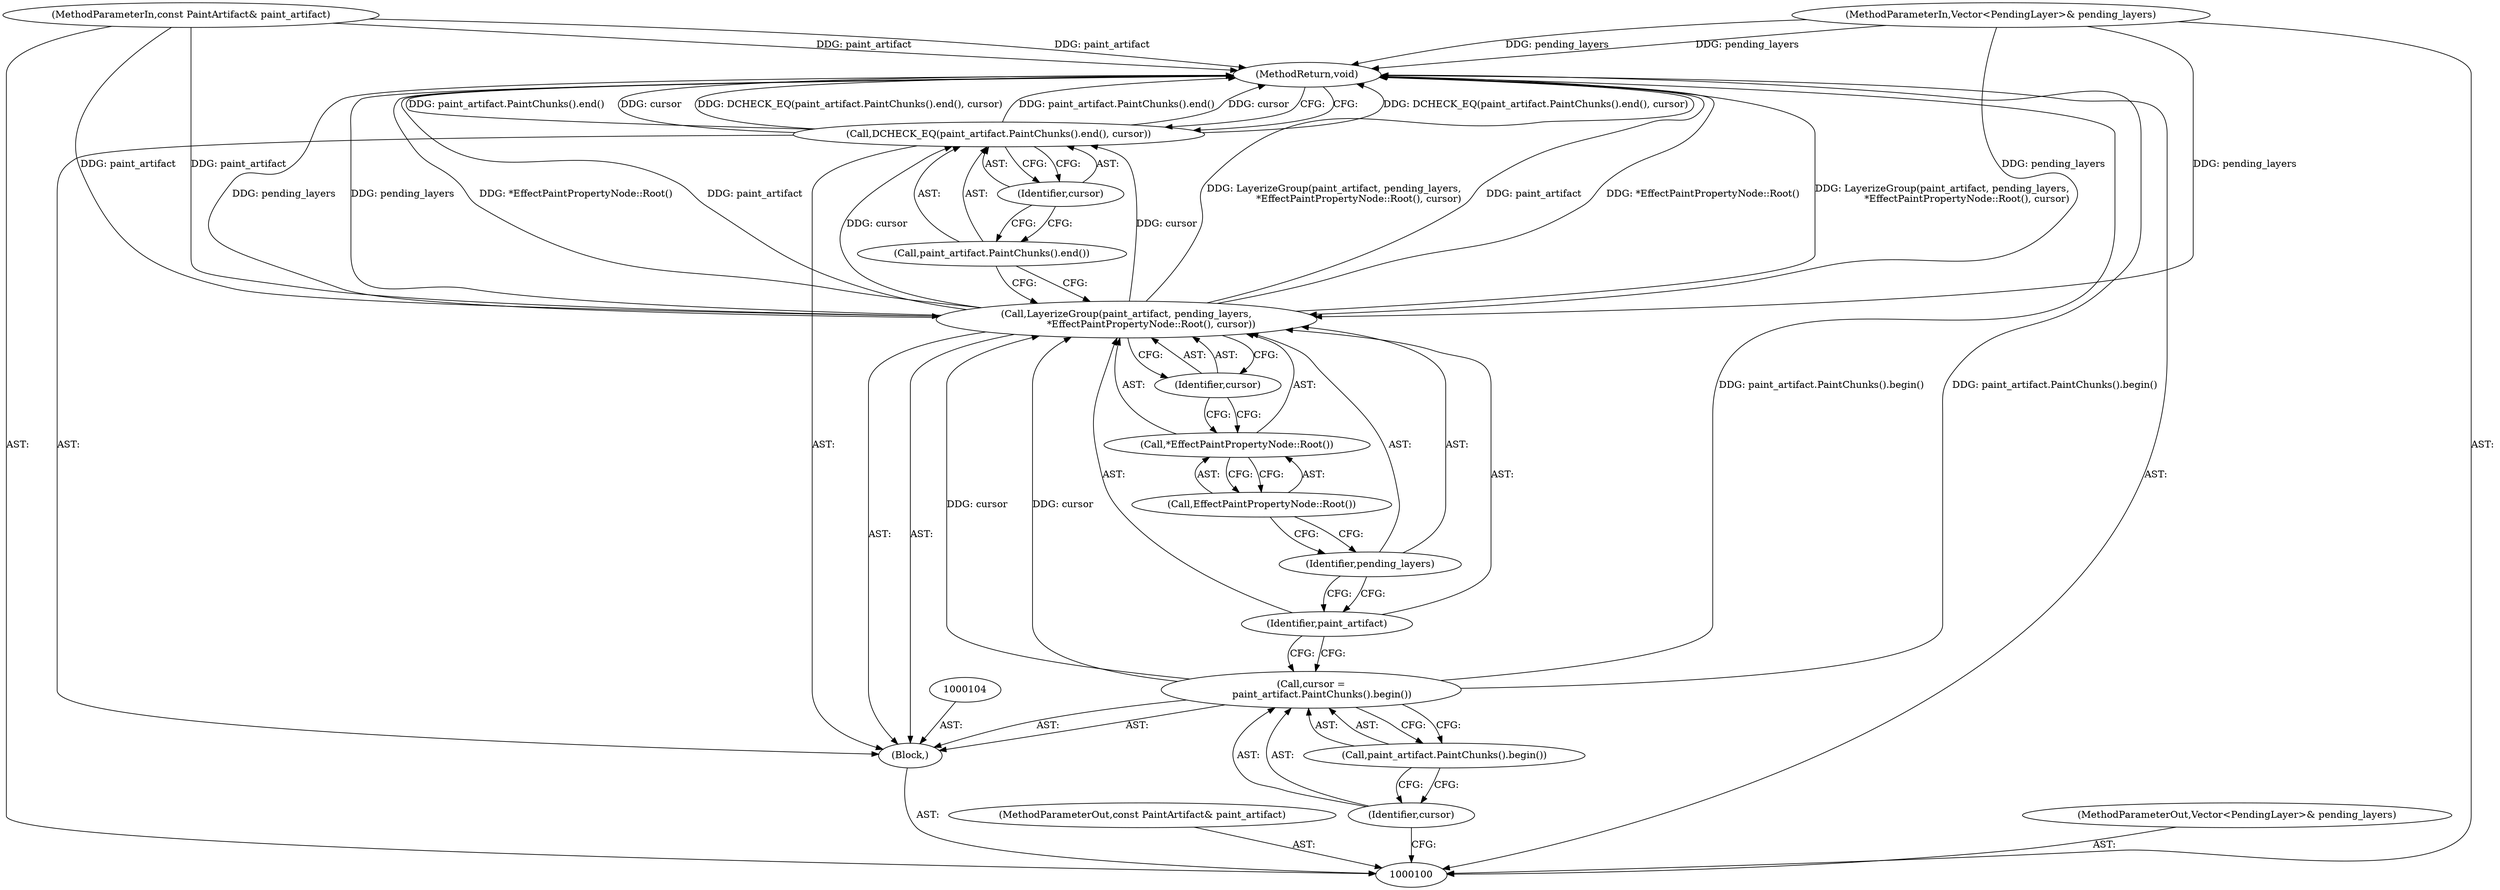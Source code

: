 digraph "1_Chrome_f911e11e7f6b5c0d6f5ee694a9871de6619889f7_22" {
"1000117" [label="(MethodReturn,void)"];
"1000101" [label="(MethodParameterIn,const PaintArtifact& paint_artifact)"];
"1000153" [label="(MethodParameterOut,const PaintArtifact& paint_artifact)"];
"1000103" [label="(Block,)"];
"1000102" [label="(MethodParameterIn,Vector<PendingLayer>& pending_layers)"];
"1000154" [label="(MethodParameterOut,Vector<PendingLayer>& pending_layers)"];
"1000105" [label="(Call,cursor =\n       paint_artifact.PaintChunks().begin())"];
"1000106" [label="(Identifier,cursor)"];
"1000107" [label="(Call,paint_artifact.PaintChunks().begin())"];
"1000109" [label="(Identifier,paint_artifact)"];
"1000108" [label="(Call,LayerizeGroup(paint_artifact, pending_layers,\n                *EffectPaintPropertyNode::Root(), cursor))"];
"1000110" [label="(Identifier,pending_layers)"];
"1000111" [label="(Call,*EffectPaintPropertyNode::Root())"];
"1000112" [label="(Call,EffectPaintPropertyNode::Root())"];
"1000113" [label="(Identifier,cursor)"];
"1000115" [label="(Call,paint_artifact.PaintChunks().end())"];
"1000114" [label="(Call,DCHECK_EQ(paint_artifact.PaintChunks().end(), cursor))"];
"1000116" [label="(Identifier,cursor)"];
"1000117" -> "1000100"  [label="AST: "];
"1000117" -> "1000114"  [label="CFG: "];
"1000108" -> "1000117"  [label="DDG: LayerizeGroup(paint_artifact, pending_layers,\n                *EffectPaintPropertyNode::Root(), cursor)"];
"1000108" -> "1000117"  [label="DDG: paint_artifact"];
"1000108" -> "1000117"  [label="DDG: pending_layers"];
"1000108" -> "1000117"  [label="DDG: *EffectPaintPropertyNode::Root()"];
"1000105" -> "1000117"  [label="DDG: paint_artifact.PaintChunks().begin()"];
"1000114" -> "1000117"  [label="DDG: DCHECK_EQ(paint_artifact.PaintChunks().end(), cursor)"];
"1000114" -> "1000117"  [label="DDG: paint_artifact.PaintChunks().end()"];
"1000114" -> "1000117"  [label="DDG: cursor"];
"1000102" -> "1000117"  [label="DDG: pending_layers"];
"1000101" -> "1000117"  [label="DDG: paint_artifact"];
"1000101" -> "1000100"  [label="AST: "];
"1000101" -> "1000117"  [label="DDG: paint_artifact"];
"1000101" -> "1000108"  [label="DDG: paint_artifact"];
"1000153" -> "1000100"  [label="AST: "];
"1000103" -> "1000100"  [label="AST: "];
"1000104" -> "1000103"  [label="AST: "];
"1000105" -> "1000103"  [label="AST: "];
"1000108" -> "1000103"  [label="AST: "];
"1000114" -> "1000103"  [label="AST: "];
"1000102" -> "1000100"  [label="AST: "];
"1000102" -> "1000117"  [label="DDG: pending_layers"];
"1000102" -> "1000108"  [label="DDG: pending_layers"];
"1000154" -> "1000100"  [label="AST: "];
"1000105" -> "1000103"  [label="AST: "];
"1000105" -> "1000107"  [label="CFG: "];
"1000106" -> "1000105"  [label="AST: "];
"1000107" -> "1000105"  [label="AST: "];
"1000109" -> "1000105"  [label="CFG: "];
"1000105" -> "1000117"  [label="DDG: paint_artifact.PaintChunks().begin()"];
"1000105" -> "1000108"  [label="DDG: cursor"];
"1000106" -> "1000105"  [label="AST: "];
"1000106" -> "1000100"  [label="CFG: "];
"1000107" -> "1000106"  [label="CFG: "];
"1000107" -> "1000105"  [label="AST: "];
"1000107" -> "1000106"  [label="CFG: "];
"1000105" -> "1000107"  [label="CFG: "];
"1000109" -> "1000108"  [label="AST: "];
"1000109" -> "1000105"  [label="CFG: "];
"1000110" -> "1000109"  [label="CFG: "];
"1000108" -> "1000103"  [label="AST: "];
"1000108" -> "1000113"  [label="CFG: "];
"1000109" -> "1000108"  [label="AST: "];
"1000110" -> "1000108"  [label="AST: "];
"1000111" -> "1000108"  [label="AST: "];
"1000113" -> "1000108"  [label="AST: "];
"1000115" -> "1000108"  [label="CFG: "];
"1000108" -> "1000117"  [label="DDG: LayerizeGroup(paint_artifact, pending_layers,\n                *EffectPaintPropertyNode::Root(), cursor)"];
"1000108" -> "1000117"  [label="DDG: paint_artifact"];
"1000108" -> "1000117"  [label="DDG: pending_layers"];
"1000108" -> "1000117"  [label="DDG: *EffectPaintPropertyNode::Root()"];
"1000101" -> "1000108"  [label="DDG: paint_artifact"];
"1000102" -> "1000108"  [label="DDG: pending_layers"];
"1000105" -> "1000108"  [label="DDG: cursor"];
"1000108" -> "1000114"  [label="DDG: cursor"];
"1000110" -> "1000108"  [label="AST: "];
"1000110" -> "1000109"  [label="CFG: "];
"1000112" -> "1000110"  [label="CFG: "];
"1000111" -> "1000108"  [label="AST: "];
"1000111" -> "1000112"  [label="CFG: "];
"1000112" -> "1000111"  [label="AST: "];
"1000113" -> "1000111"  [label="CFG: "];
"1000112" -> "1000111"  [label="AST: "];
"1000112" -> "1000110"  [label="CFG: "];
"1000111" -> "1000112"  [label="CFG: "];
"1000113" -> "1000108"  [label="AST: "];
"1000113" -> "1000111"  [label="CFG: "];
"1000108" -> "1000113"  [label="CFG: "];
"1000115" -> "1000114"  [label="AST: "];
"1000115" -> "1000108"  [label="CFG: "];
"1000116" -> "1000115"  [label="CFG: "];
"1000114" -> "1000103"  [label="AST: "];
"1000114" -> "1000116"  [label="CFG: "];
"1000115" -> "1000114"  [label="AST: "];
"1000116" -> "1000114"  [label="AST: "];
"1000117" -> "1000114"  [label="CFG: "];
"1000114" -> "1000117"  [label="DDG: DCHECK_EQ(paint_artifact.PaintChunks().end(), cursor)"];
"1000114" -> "1000117"  [label="DDG: paint_artifact.PaintChunks().end()"];
"1000114" -> "1000117"  [label="DDG: cursor"];
"1000108" -> "1000114"  [label="DDG: cursor"];
"1000116" -> "1000114"  [label="AST: "];
"1000116" -> "1000115"  [label="CFG: "];
"1000114" -> "1000116"  [label="CFG: "];
}
